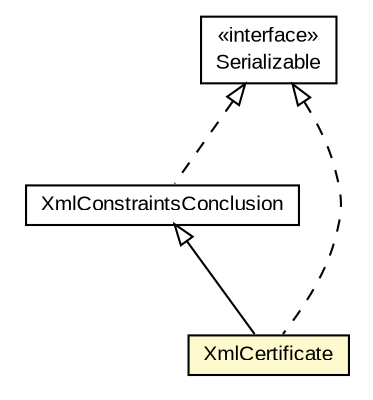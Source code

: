 #!/usr/local/bin/dot
#
# Class diagram 
# Generated by UMLGraph version R5_6-24-gf6e263 (http://www.umlgraph.org/)
#

digraph G {
	edge [fontname="arial",fontsize=10,labelfontname="arial",labelfontsize=10];
	node [fontname="arial",fontsize=10,shape=plaintext];
	nodesep=0.25;
	ranksep=0.5;
	// eu.europa.esig.dss.jaxb.detailedreport.XmlConstraintsConclusion
	c797885 [label=<<table title="eu.europa.esig.dss.jaxb.detailedreport.XmlConstraintsConclusion" border="0" cellborder="1" cellspacing="0" cellpadding="2" port="p" href="./XmlConstraintsConclusion.html">
		<tr><td><table border="0" cellspacing="0" cellpadding="1">
<tr><td align="center" balign="center"> XmlConstraintsConclusion </td></tr>
		</table></td></tr>
		</table>>, URL="./XmlConstraintsConclusion.html", fontname="arial", fontcolor="black", fontsize=10.0];
	// eu.europa.esig.dss.jaxb.detailedreport.XmlCertificate
	c797890 [label=<<table title="eu.europa.esig.dss.jaxb.detailedreport.XmlCertificate" border="0" cellborder="1" cellspacing="0" cellpadding="2" port="p" bgcolor="lemonChiffon" href="./XmlCertificate.html">
		<tr><td><table border="0" cellspacing="0" cellpadding="1">
<tr><td align="center" balign="center"> XmlCertificate </td></tr>
		</table></td></tr>
		</table>>, URL="./XmlCertificate.html", fontname="arial", fontcolor="black", fontsize=10.0];
	//eu.europa.esig.dss.jaxb.detailedreport.XmlConstraintsConclusion implements java.io.Serializable
	c798468:p -> c797885:p [dir=back,arrowtail=empty,style=dashed];
	//eu.europa.esig.dss.jaxb.detailedreport.XmlCertificate extends eu.europa.esig.dss.jaxb.detailedreport.XmlConstraintsConclusion
	c797885:p -> c797890:p [dir=back,arrowtail=empty];
	//eu.europa.esig.dss.jaxb.detailedreport.XmlCertificate implements java.io.Serializable
	c798468:p -> c797890:p [dir=back,arrowtail=empty,style=dashed];
	// java.io.Serializable
	c798468 [label=<<table title="java.io.Serializable" border="0" cellborder="1" cellspacing="0" cellpadding="2" port="p" href="http://java.sun.com/j2se/1.4.2/docs/api/java/io/Serializable.html">
		<tr><td><table border="0" cellspacing="0" cellpadding="1">
<tr><td align="center" balign="center"> &#171;interface&#187; </td></tr>
<tr><td align="center" balign="center"> Serializable </td></tr>
		</table></td></tr>
		</table>>, URL="http://java.sun.com/j2se/1.4.2/docs/api/java/io/Serializable.html", fontname="arial", fontcolor="black", fontsize=10.0];
}

